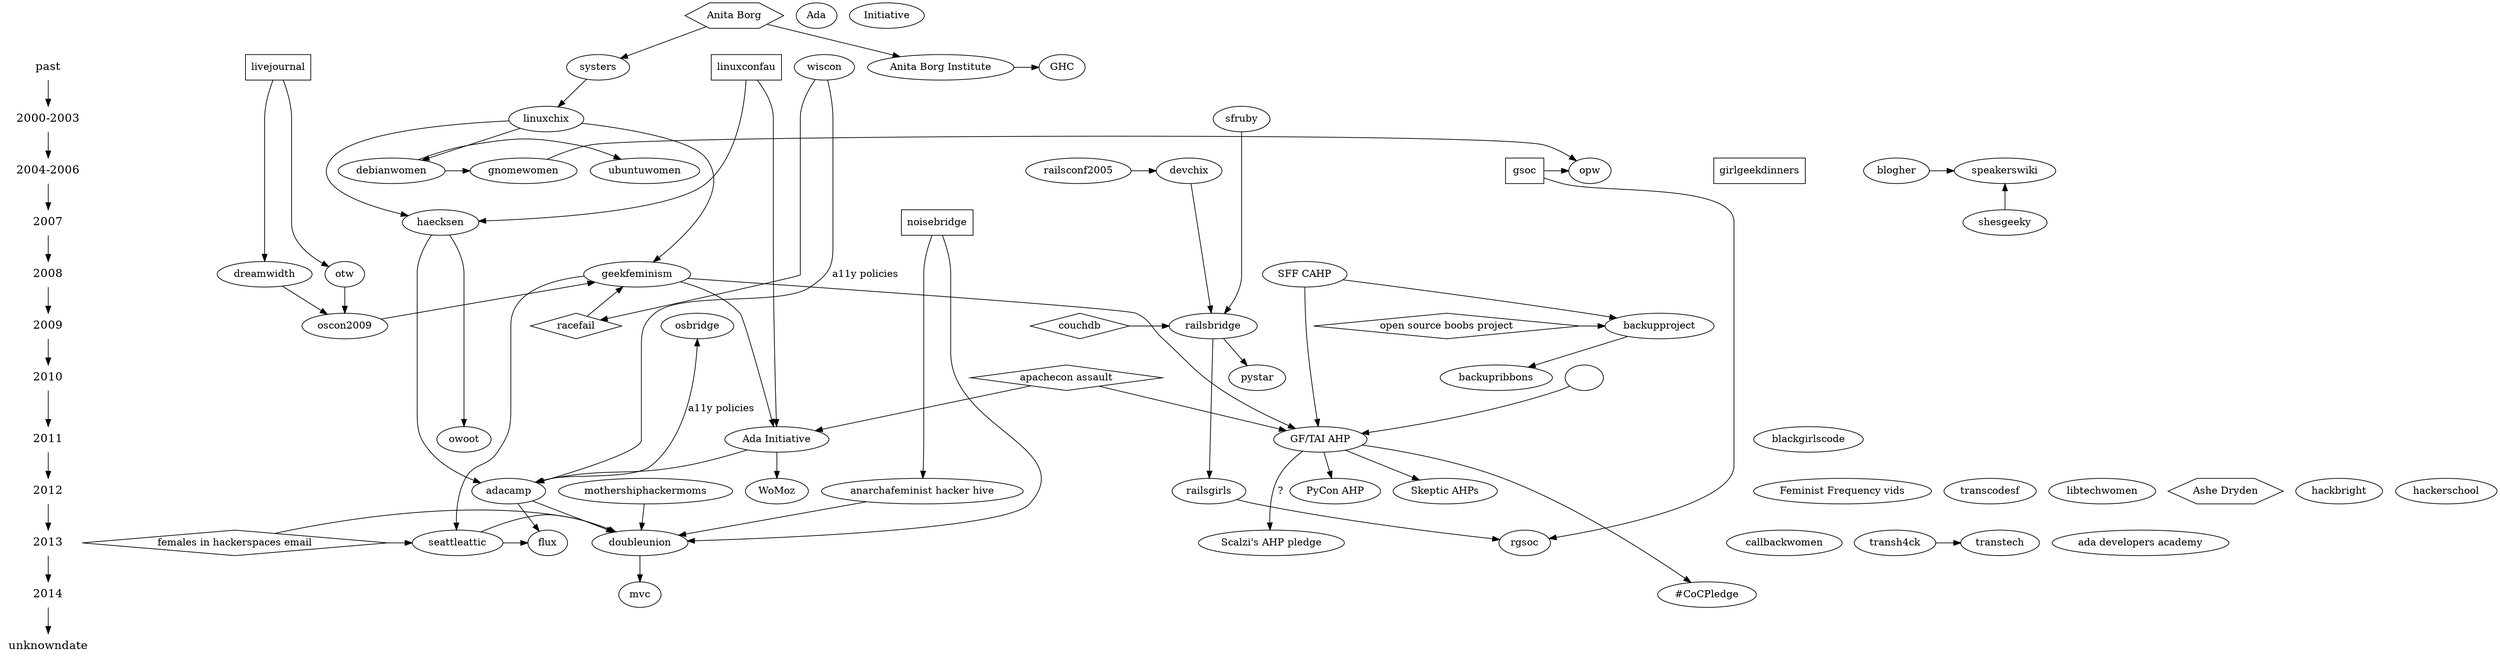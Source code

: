 digraph GeekFeminismFamilyTree {

  /*
     The following shapes are used for different types of things:
     oval = geek feminist/women-in-tech/etc organisation
     rectangle = orgs that aren't particularly feminist, but are influential
     diamond = event/incident (cf. GF wiki "Timeline of Incidents")
  */

  /*
     And this section lays out the history in terms of years.
  */

  {
    node [shape=plaintext, fontsize=16];
    past -> "2000-2003" -> "2004-2006" -> 2007 -> 2008 -> 2009 -> 2010 -> 2011 -> 2012 -> 2013 -> 2014 -> unknowndate;
  }
  { rank = same; past; livejournal; wiscon; linuxconfau; "Anita Borg Institute"; systers, GHC}
  { rank = same; "2000-2003"; linuxchix; sfruby}
  { rank = same; "2004-2006"; gsoc; opw; ubuntuwomen; gnomewomen; debianwomen; girlgeekdinners; blogher; speakerswiki; railsconf2005; devchix}
  { rank = same; 2007; haecksen; shesgeeky; noisebridge; }
  { rank = same; 2008; "SFF CAHP"; geekfeminism; dreamwidth; otw; }
  { rank = same; 2009; oscon2009; racefail; couchdb; railsbridge; "open source boobs project"; backupproject; osbridge; }
  { rank = same; 2010; "apachecon assault"; backupribbons;}
  { rank = same; 2011; "Ada Initiative"; "GF/TAI AHP"; owoot; blackgirlscode }
  { rank = same; 2012; adacamp; railsgirls; "Skeptic AHPs"; "PyCon AHP"; "Feminist Frequency vids"; transcodesf; libtechwomen; "anarchafeminist hacker hive"; "Ashe Dryden"; hackbright; hackerschool}
  { rank = same; 2013; seattleattic; flux; doubleunion; rgsoc; callbackwomen; "Scalzi's AHP pledge"; transh4ck; transtech; "females in hackerspaces email"; "ada developers academy"}
  { rank = same; 2014; mvc; "#CoCPledge"; }
  { rank = same; 2014; mvc }
  { rank = same; unknowndate; }

  /* Anita Borg Institute related stuff */

  "Anita Borg" [shape=hexagon]
  "Anita Borg" -> systers;
  "Anita Borg" -> "Anita Borg Institute";
  "Anita Borg Institute" -> "GHC"
  systers -> linuxchix;

  /* Other individuals */
  "Ashe Dryden" [shape=hexagon]

  /* GGD explicitly identify as non-feminist
   * news.bbc.co.uk/2/hi/technology/8663593.stm */
  girlgeekdinners [shape=rectangle]

  /* Skud set up the GF wiki in 2008, mostly inspired by earlier "women
   * in open source" communities such as linuxchix */
  linuxchix -> geekfeminism;

  /* in 2009, Racefail introduced Skud and other GF wiki contributors to
   * a lot of new ideas */
  racefail -> geekfeminism;
  racefail [shape=diamond];

  /* in 2010, the Noirin Plunkett's assault at ApacheCon triggered
   * discussions about anti-harassment that would lead to the formation
   * of the Ada Initiative */
  "apachecon assault" -> "Ada Initiative";
  "apachecon assault" [shape=diamond];

  /* GF (esp. volunteer burnout) was an influence on TAI */
  geekfeminism -> "Ada Initiative";

  /* The first TAI discussions were held at LCA */
  linuxconfau -> "Ada Initiative";
  linuxconfau [shape=rectangle];

  /* TAI wrote the first conf anti-harassment poilcy in response to the
   * apachecon assault */
  "apachecon assault" -> "GF/TAI AHP"
  "geekfeminism" -> "GF/TAI AHP"
  ""Ada Initiative"" -> "GF/TAI AHP"

  /* The Con Anti-Harassment Policy (out of SFF fandom) also inspired it */
  "SFF CAHP" -> "GF/TAI AHP"

  /* Vaguely related: Open Source Boob Project and Backup Project */
  "open source boobs project" -> backupproject
  "open source boobs project" [shape=diamond]
  "SFF CAHP" -> backupproject
  backupproject -> backupribbons;

  /* The GF/TAI AHP inspired the PyCon variant */
  "GF/TAI AHP" -> "PyCon AHP";

  /* The GF/TAI AHP inspired the skeptic variants */
  "GF/TAI AHP" -> "Skeptic AHPs";
  "GF/TAI AHP" -> "#CoCPledge";

  /* Causation here is less clear. */
  "GF/TAI AHP" -> "Scalzi's AHP pledge" [label="?"];

  "Ada Initiative" -> adacamp;
  "Ada Initiative" -> WoMoz;

  /* Adacamp was inspired in some ways by Wiscon, eg. accessibility */
  wiscon -> adacamp [label="a11y policies"];
  /* and then open source bridge picked up some of that from adacamp */
  adacamp -> osbridge [label="a11y policies"];


  /* Hackerspaces! */
  "females in hackerspaces email" [shape="diamond"];
  "females in hackerspaces email" -> seattleattic;
  "females in hackerspaces email" -> doubleunion;

  noisebridge [shape="rectangle"];
  noisebridge -> "anarchafeminist hacker hive"
  noisebridge -> doubleunion;
  "anarchafeminist hacker hive" -> doubleunion;
  adacamp -> flux;
  seattleattic -> flux;

  /* DoubleUnion came out of AdaCamp SF in 2013 */
  adacamp -> doubleunion;
  geekfeminism -> seattleattic;
  /* pretty sure mothership hackermoms was also an inspiration? */
  mothershiphackermoms -> doubleunion;
  seattleattic -> doubleunion;

  /* shanley and amelia met at a doubleunion event then started MVc */
  doubleunion -> mvc;

  /* Various early women-in-open-source mailing lists etc */
  linuxchix -> debianwomen;
  debianwomen -> ubuntuwomen;
  /* Direct ancestry, because Hanna Wallach did debianwomen first and
   * then GNOME Women, and was never a big participant in LinuxChix*/
  debianwomen -> gnomewomen;
  haecksen -> owoot;

  /* Gnome Outreach Program for Women, now FOSS OPW */
  gnomewomen -> opw;
  /* "The Outreach Program for Women (OPW) was inspired by Google's
   * Summer of Code and by how few women applied for it."
   * via gnome.org/opw (why can't I include double slashes in a comment?)
   */
  gsoc -> opw;
  gsoc [shape=rectangle]

  /* LinuxChix inspired the Haecksen miniconf at LCA */
  linuxchix -> haecksen;
  linuxconfau -> haecksen;

  /* Both creations of Mary Gardiner's, one of the inputs to AdaCamp is
     what wasn't possible with Haecksen */
  haecksen -> adacamp;

  /* RailsBridge happened in response to the CouchDB incident at
   * GoGaRuCo */
  couchdb -> railsbridge;
  couchdb [shape=diamond];
  railsbridge -> pystar;
  railsbridge -> railsgirls;

  /* There's now a rails girls summer of code */

  railsgirls -> rgsoc;
  gsoc -> rgsoc;

  wiscon -> racefail;

  /* Livejournal (esp. their fail) inspired DW and OTW */
  livejournal -> dreamwidth;
  livejournal -> otw;
  livejournal [shape=rectangle]

  /* Dreamwidth and OTW inspired Skud's 2009 OSCON keynote */
  dreamwidth -> oscon2009;
  otw -> oscon2009;

  /* GF blog came out of the oscon2009 keynote, as a place to have
   * ongoing conversations */
  oscon2009 -> geekfeminism;

  /* Trans*H4CK inspired the Transtech meetups
   * lukasblakk.com/why-i-was-part-of-creating-a-thing-called-transtech/ */
  transh4ck -> transtech;

  /* Speaker's wiki (www.socialtext.net/speakers) came out of BlogHer
   * '05 and is supported by She's Geeky */
  blogher -> speakerswiki;
  shesgeeky -> speakerswiki;

  /* Desi McAdam started DevChix in 2005 with initial membership from user groups and RailsConf 2005 */
  /* After seeing few women at SFRuby, Sarah Mei worked with DevChix folks organizing RailsBridge on the DevChix wiki */
  railsconf2005 -> devchix;
  devchix -> railsbridge;
  sfruby -> railsbridge;

  libtechwomen;

}
